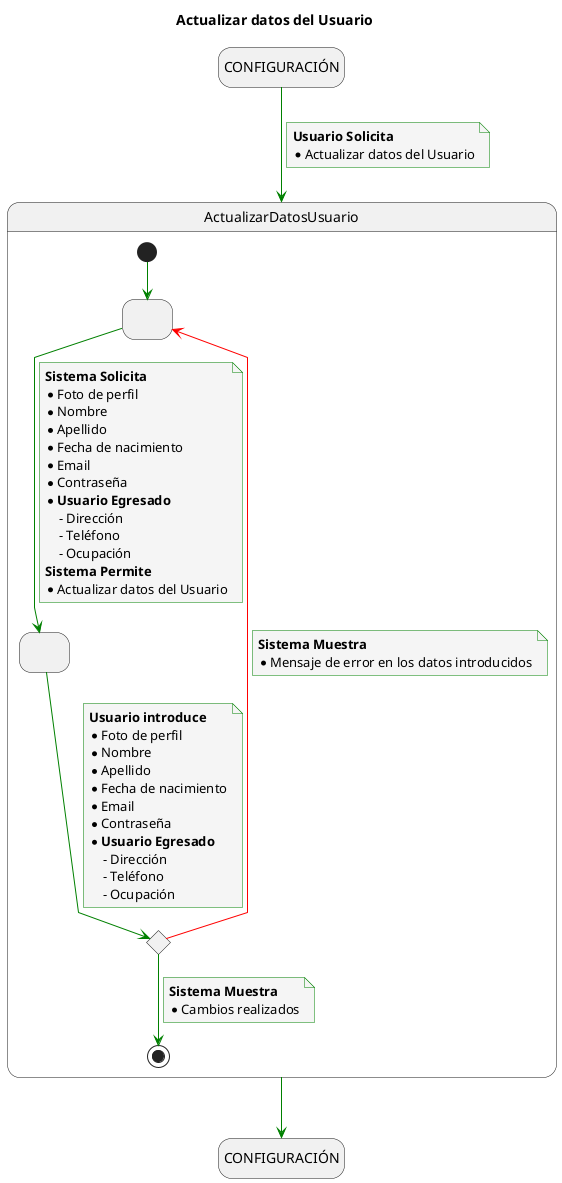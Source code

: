 @startuml
title Actualizar datos del Usuario

skinparam {
    NoteBackgroundColor #whiteSmoke
    ArrowColor #green
    NoteBorderColor #green
    linetype polyline
}

hide empty description

state startState as "CONFIGURACIÓN"
state endState as "CONFIGURACIÓN"

startState --> ActualizarDatosUsuario
note on link
    <b>Usuario Solicita</b>
    * Actualizar datos del Usuario
end note

ActualizarDatosUsuario --> endState

state ActualizarDatosUsuario {
state 2 as " "
state 3 as " "
state 4 <<choice>>

[*] -down-> 2

2 -down-> 3
note on link
<b>Sistema Solicita</b>
* Foto de perfil
* Nombre
* Apellido
* Fecha de nacimiento
* Email
* Contraseña
* <b>Usuario Egresado</b>
    - Dirección
    - Teléfono
    - Ocupación
<b>Sistema Permite</b>
* Actualizar datos del Usuario
end note

3 -down-> 4
note on link
<b>Usuario introduce</b>
* Foto de perfil
* Nombre
* Apellido
* Fecha de nacimiento
* Email
* Contraseña
* <b>Usuario Egresado</b>
    - Dirección
    - Teléfono
    - Ocupación
end note

4 -down-> [*]
note on link
<b>Sistema Muestra</b>
* Cambios realizados
end note

4 -[#red]-> 2
note on link
<b>Sistema Muestra</b>
* Mensaje de error en los datos introducidos
end note

}
@enduml